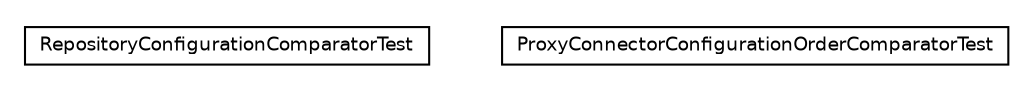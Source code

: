 #!/usr/local/bin/dot
#
# Class diagram 
# Generated by UmlGraph version 4.6 (http://www.spinellis.gr/sw/umlgraph)
#

digraph G {
	edge [fontname="Helvetica",fontsize=10,labelfontname="Helvetica",labelfontsize=10];
	node [fontname="Helvetica",fontsize=10,shape=plaintext];
	// org.apache.maven.archiva.configuration.functors.RepositoryConfigurationComparatorTest
	c855 [label=<<table border="0" cellborder="1" cellspacing="0" cellpadding="2" port="p" href="./RepositoryConfigurationComparatorTest.html">
		<tr><td><table border="0" cellspacing="0" cellpadding="1">
			<tr><td> RepositoryConfigurationComparatorTest </td></tr>
		</table></td></tr>
		</table>>, fontname="Helvetica", fontcolor="black", fontsize=9.0];
	// org.apache.maven.archiva.configuration.functors.ProxyConnectorConfigurationOrderComparatorTest
	c856 [label=<<table border="0" cellborder="1" cellspacing="0" cellpadding="2" port="p" href="./ProxyConnectorConfigurationOrderComparatorTest.html">
		<tr><td><table border="0" cellspacing="0" cellpadding="1">
			<tr><td> ProxyConnectorConfigurationOrderComparatorTest </td></tr>
		</table></td></tr>
		</table>>, fontname="Helvetica", fontcolor="black", fontsize=9.0];
}

